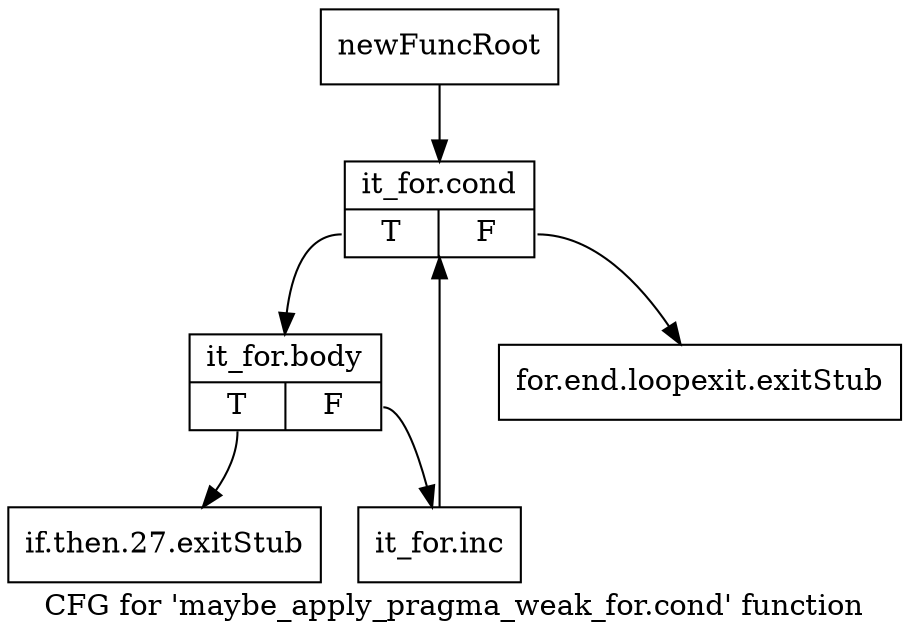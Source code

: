 digraph "CFG for 'maybe_apply_pragma_weak_for.cond' function" {
	label="CFG for 'maybe_apply_pragma_weak_for.cond' function";

	Node0x9f72140 [shape=record,label="{newFuncRoot}"];
	Node0x9f72140 -> Node0x9f72230;
	Node0x9f72190 [shape=record,label="{for.end.loopexit.exitStub}"];
	Node0x9f721e0 [shape=record,label="{if.then.27.exitStub}"];
	Node0x9f72230 [shape=record,label="{it_for.cond|{<s0>T|<s1>F}}"];
	Node0x9f72230:s0 -> Node0x9f72280;
	Node0x9f72230:s1 -> Node0x9f72190;
	Node0x9f72280 [shape=record,label="{it_for.body|{<s0>T|<s1>F}}"];
	Node0x9f72280:s0 -> Node0x9f721e0;
	Node0x9f72280:s1 -> Node0x9f722d0;
	Node0x9f722d0 [shape=record,label="{it_for.inc}"];
	Node0x9f722d0 -> Node0x9f72230;
}

